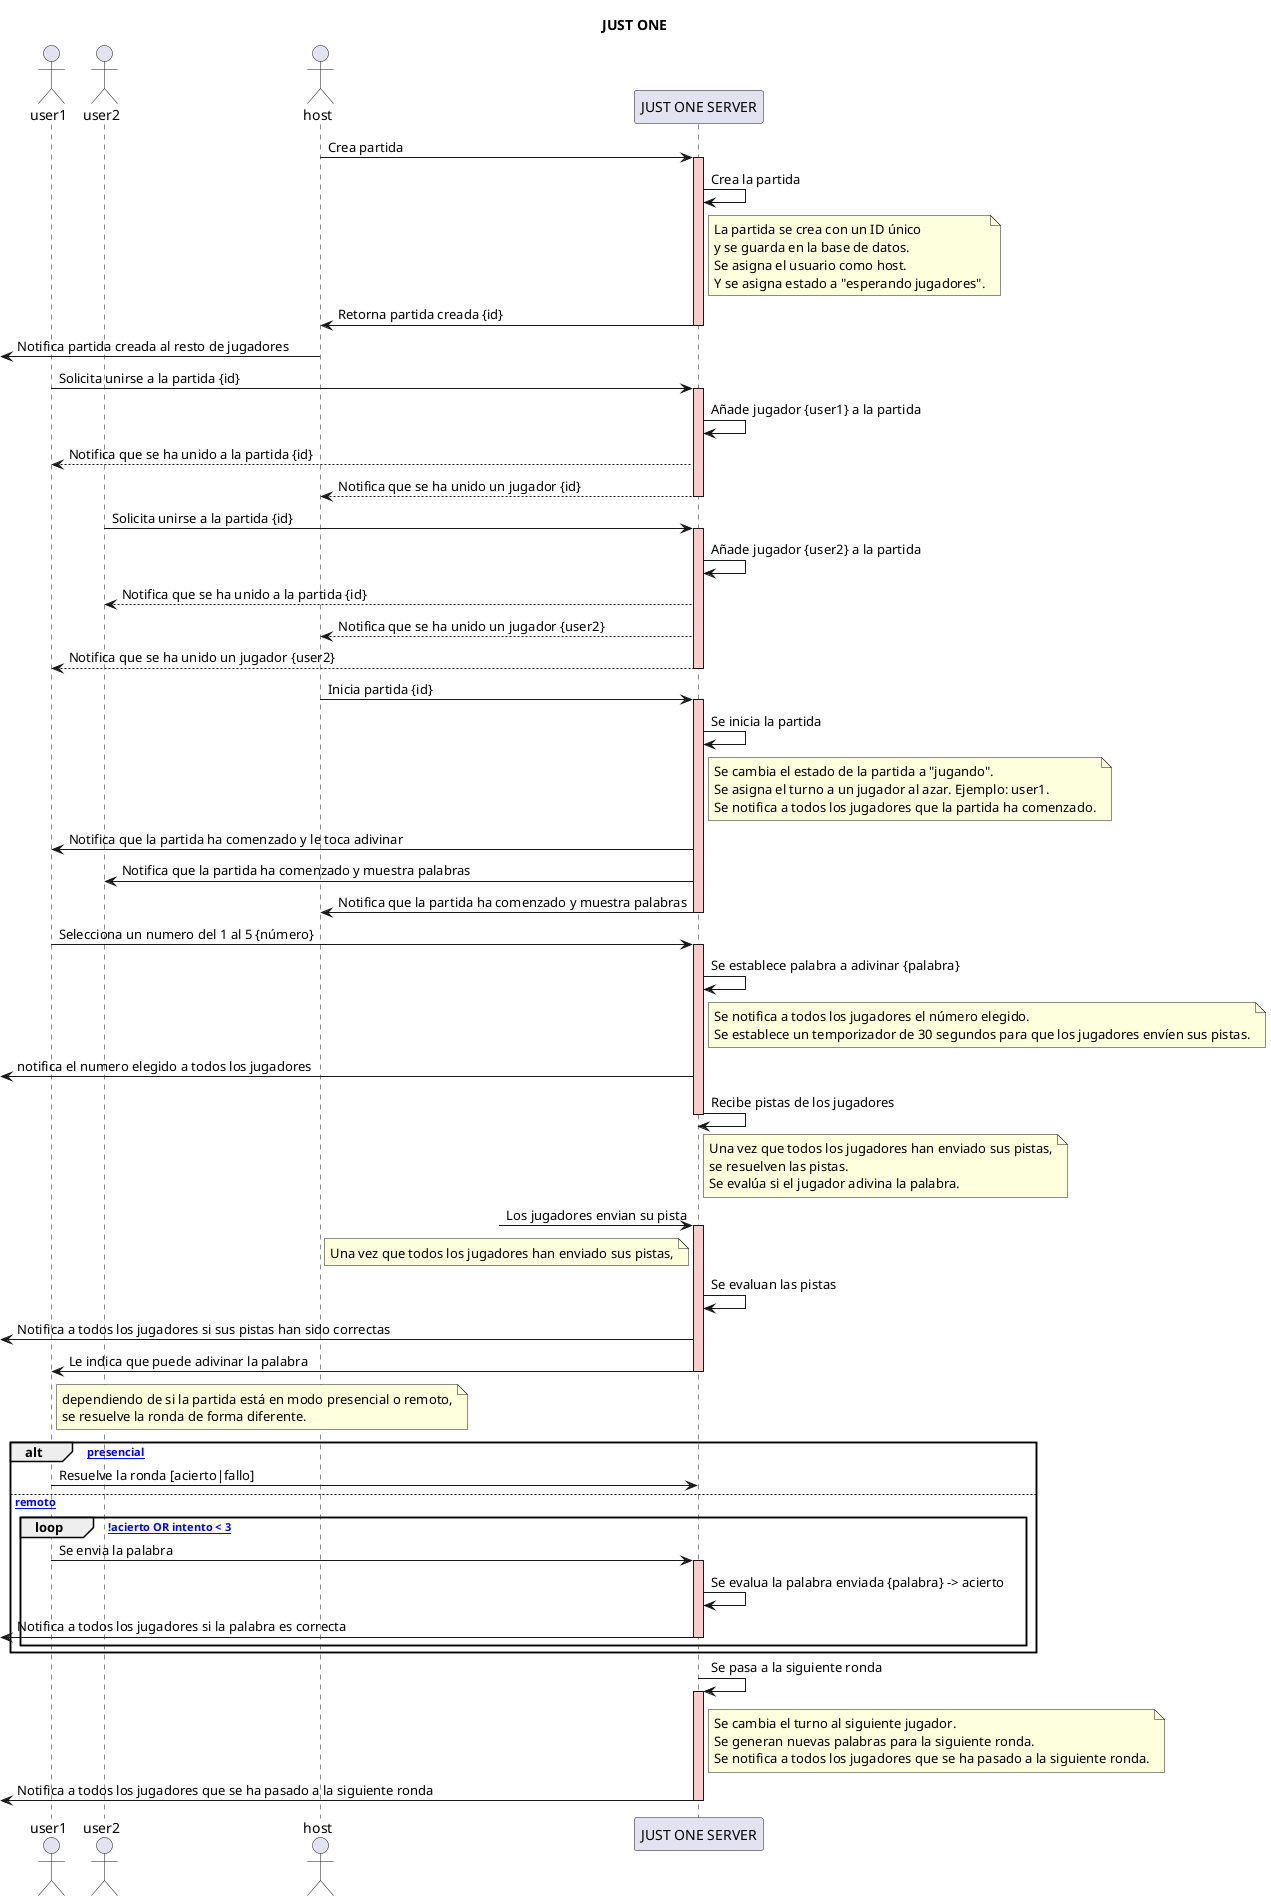 @startuml
title JUST ONE 

actor user1
actor user2
actor host

participant "JUST ONE SERVER" as API
' participant "Base de Datos" as BD

host -> API : Crea partida
activate API #F8CECC
API -> API : Crea la partida
note right of API
    La partida se crea con un ID único
    y se guarda en la base de datos.
    Se asigna el usuario como host.
    Y se asigna estado a "esperando jugadores".
end note
API -> host : Retorna partida creada {id}
deactivate API
host ->[  : Notifica partida creada al resto de jugadores
user1 -> API : Solicita unirse a la partida {id}
activate API #F8CECC
API -> API : Añade jugador {user1} a la partida
API --> user1 : Notifica que se ha unido a la partida {id}
API --> host : Notifica que se ha unido un jugador {id}
deactivate API
user2 -> API : Solicita unirse a la partida {id}
activate API #F8CECC
API -> API : Añade jugador {user2} a la partida
API --> user2 : Notifica que se ha unido a la partida {id}
API --> host : Notifica que se ha unido un jugador {user2}
API --> user1 : Notifica que se ha unido un jugador {user2}
deactivate API
host -> API : Inicia partida {id}
activate API #F8CECC
API -> API : Se inicia la partida
note right of API
    Se cambia el estado de la partida a "jugando".
    Se asigna el turno a un jugador al azar. Ejemplo: user1.
    Se notifica a todos los jugadores que la partida ha comenzado.
end note
API -> user1 : Notifica que la partida ha comenzado y le toca adivinar
API -> user2 : Notifica que la partida ha comenzado y muestra palabras
API -> host : Notifica que la partida ha comenzado y muestra palabras
deactivate API
user1 -> API : Selecciona un numero del 1 al 5 {número}
activate API #F8CECC
API -> API : Se establece palabra a adivinar {palabra}
note right of API
    Se notifica a todos los jugadores el número elegido.
    Se establece un temporizador de 30 segundos para que los jugadores envíen sus pistas.
end note
API ->[  : notifica el numero elegido a todos los jugadores
API -> API : Recibe pistas de los jugadores
note right of API
    Una vez que todos los jugadores han enviado sus pistas,
    se resuelven las pistas.
    Se evalúa si el jugador adivina la palabra.
end note

deactivate API
?-> API : Los jugadores envian su pista
activate API #F8CECC

note left of API
    Una vez que todos los jugadores han enviado sus pistas,
end note
API -> API : Se evaluan las pistas


API ->[ : Notifica a todos los jugadores si sus pistas han sido correctas
API -> user1 : Le indica que puede adivinar la palabra
deactivate API
note right of user1
    dependiendo de si la partida está en modo presencial o remoto,
    se resuelve la ronda de forma diferente.
end note

alt [gameMode presencial]
    user1 -> API : Resuelve la ronda [acierto|fallo]
else [gameMode remoto]
    loop [user1 !acierto OR intento < 3]
        user1 -> API : Se envia la palabra
        activate API #F8CECC
        API -> API : Se evalua la palabra enviada {palabra} -> acierto
        API ->[ : Notifica a todos los jugadores si la palabra es correcta
        deactivate API
    end
end


API -> API : Se pasa a la siguiente ronda
activate API #F8CECC
note right of API
    Se cambia el turno al siguiente jugador.
    Se generan nuevas palabras para la siguiente ronda.
    Se notifica a todos los jugadores que se ha pasado a la siguiente ronda.
end note
API ->[ : Notifica a todos los jugadores que se ha pasado a la siguiente ronda
deactivate API

@enduml
